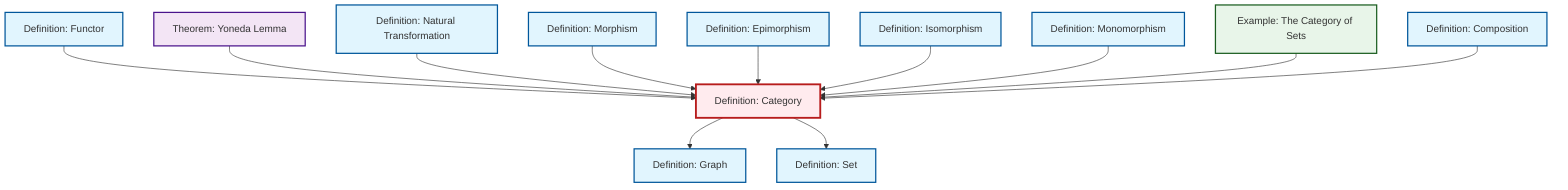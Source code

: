 graph TD
    classDef definition fill:#e1f5fe,stroke:#01579b,stroke-width:2px
    classDef theorem fill:#f3e5f5,stroke:#4a148c,stroke-width:2px
    classDef axiom fill:#fff3e0,stroke:#e65100,stroke-width:2px
    classDef example fill:#e8f5e9,stroke:#1b5e20,stroke-width:2px
    classDef current fill:#ffebee,stroke:#b71c1c,stroke-width:3px
    def-functor["Definition: Functor"]:::definition
    def-composition["Definition: Composition"]:::definition
    def-natural-transformation["Definition: Natural Transformation"]:::definition
    def-category["Definition: Category"]:::definition
    def-set["Definition: Set"]:::definition
    def-graph["Definition: Graph"]:::definition
    def-epimorphism["Definition: Epimorphism"]:::definition
    def-isomorphism["Definition: Isomorphism"]:::definition
    def-morphism["Definition: Morphism"]:::definition
    def-monomorphism["Definition: Monomorphism"]:::definition
    thm-yoneda["Theorem: Yoneda Lemma"]:::theorem
    ex-set-category["Example: The Category of Sets"]:::example
    def-category --> def-graph
    def-functor --> def-category
    thm-yoneda --> def-category
    def-natural-transformation --> def-category
    def-morphism --> def-category
    def-epimorphism --> def-category
    def-isomorphism --> def-category
    def-monomorphism --> def-category
    ex-set-category --> def-category
    def-category --> def-set
    def-composition --> def-category
    class def-category current